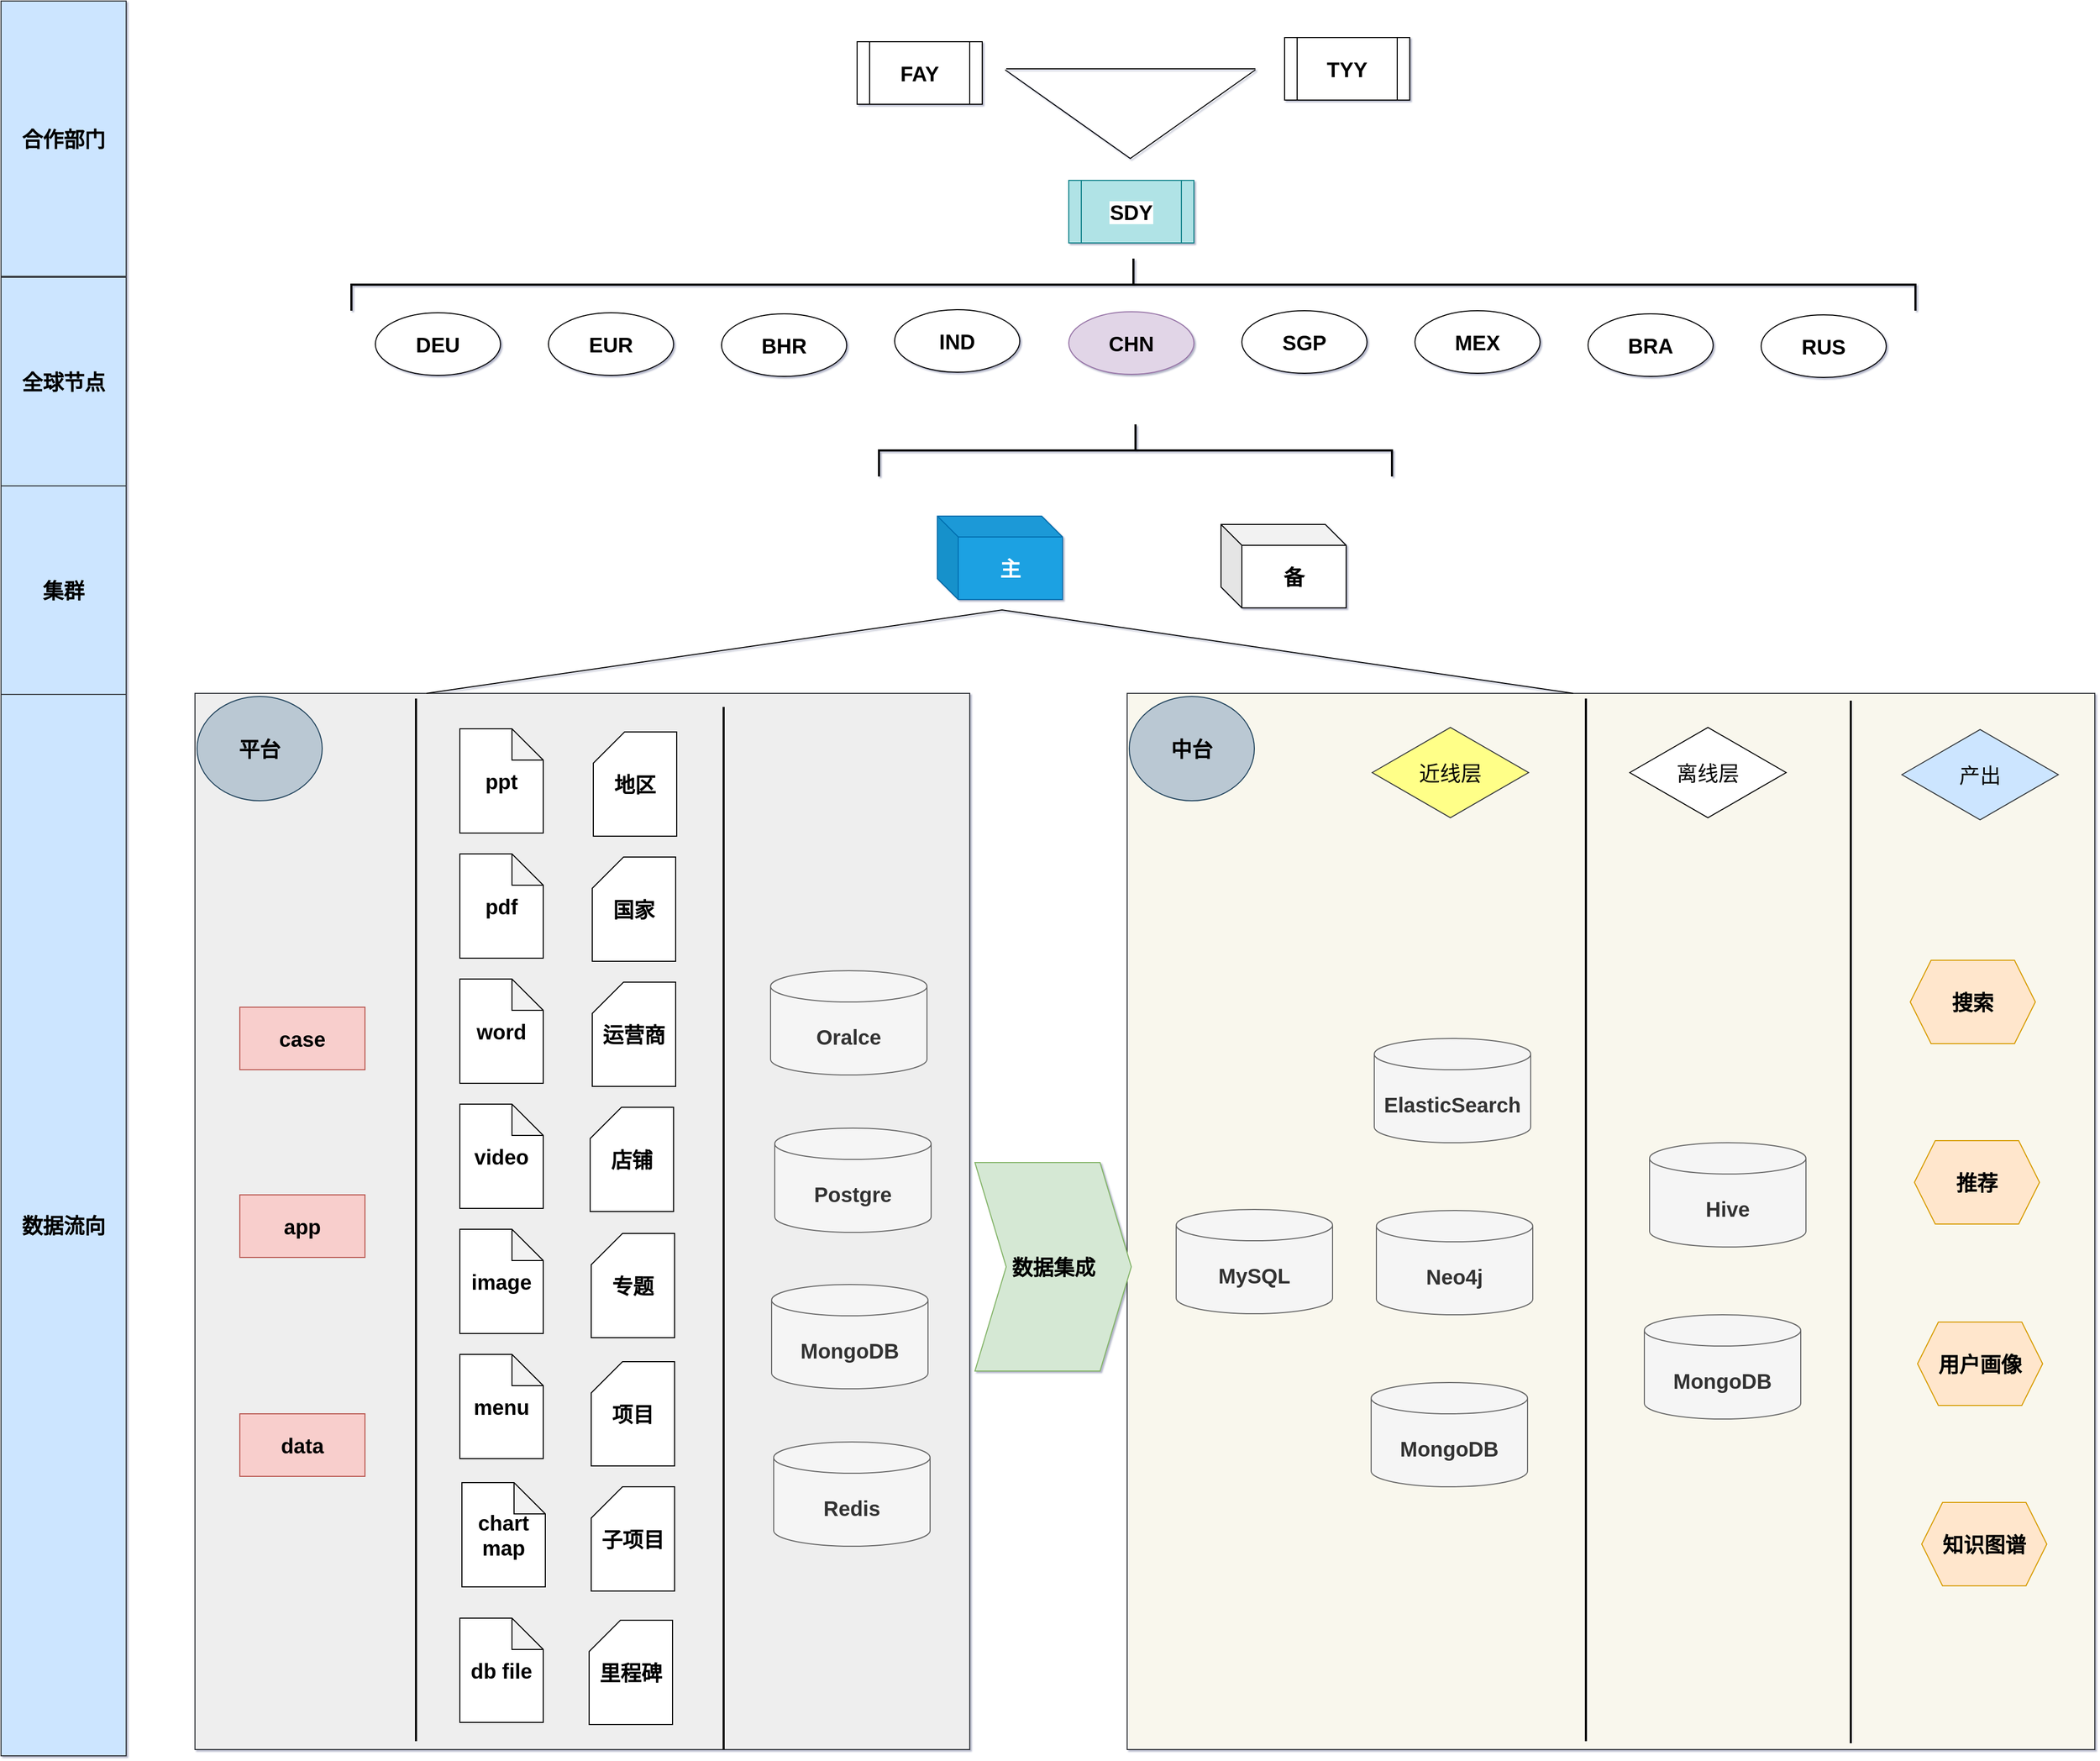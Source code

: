 <mxfile compressed="false" version="16.5.1" type="device">
  <diagram id="Av1EcnGbNqJYg8DbEZHQ" name="Business">
    <mxGraphModel dx="1404" dy="1730" grid="0" gridSize="10" guides="0" tooltips="1" connect="0" arrows="0" fold="1" page="0" pageScale="1" pageWidth="4681" pageHeight="3300" background="#ffffff" math="0" shadow="1">
      <root>
        <mxCell id="0" />
        <mxCell id="1" parent="0" />
        <mxCell id="dDn_v2KGcLkfQI2ZVe32-78" value="" style="rounded=0;whiteSpace=wrap;html=1;fontSize=20;fillColor=#f9f7ed;strokeColor=#36393d;" parent="1" vertex="1">
          <mxGeometry x="2228" y="1018" width="928" height="1013" as="geometry" />
        </mxCell>
        <mxCell id="dDn_v2KGcLkfQI2ZVe32-77" value="" style="rounded=0;whiteSpace=wrap;html=1;fontSize=20;fillColor=#eeeeee;strokeColor=#36393d;" parent="1" vertex="1">
          <mxGeometry x="1334" y="1018" width="743" height="1013" as="geometry" />
        </mxCell>
        <mxCell id="3" value="IND" style="ellipse;whiteSpace=wrap;html=1;rounded=0;fontSize=20;fontStyle=1;" parent="1" vertex="1">
          <mxGeometry x="2005" y="650" width="120" height="60" as="geometry" />
        </mxCell>
        <mxCell id="5" value="SGP" style="ellipse;whiteSpace=wrap;html=1;rounded=0;fontSize=20;fontStyle=1;" parent="1" vertex="1">
          <mxGeometry x="2338" y="651" width="120" height="60" as="geometry" />
        </mxCell>
        <mxCell id="7" value="&lt;span style=&quot;font-size: 20px;&quot;&gt;MEX&lt;/span&gt;" style="ellipse;whiteSpace=wrap;html=1;rounded=0;fontSize=20;fontStyle=1;" parent="1" vertex="1">
          <mxGeometry x="2504" y="651" width="120" height="60" as="geometry" />
        </mxCell>
        <mxCell id="9" value="CHN" style="ellipse;whiteSpace=wrap;html=1;rounded=0;fontSize=20;fontStyle=1;fillColor=#e1d5e7;strokeColor=#9673a6;" parent="1" vertex="1">
          <mxGeometry x="2172" y="652" width="120" height="60" as="geometry" />
        </mxCell>
        <mxCell id="11" value="DEU" style="ellipse;whiteSpace=wrap;html=1;rounded=0;fontSize=20;fontStyle=1;" parent="1" vertex="1">
          <mxGeometry x="1507" y="653" width="120" height="60" as="geometry" />
        </mxCell>
        <mxCell id="12" value="RUS" style="ellipse;whiteSpace=wrap;html=1;rounded=0;fontSize=20;fontStyle=1;" parent="1" vertex="1">
          <mxGeometry x="2836" y="655" width="120" height="60" as="geometry" />
        </mxCell>
        <mxCell id="13" value="EUR" style="ellipse;whiteSpace=wrap;html=1;rounded=0;fontSize=20;fontStyle=1;" parent="1" vertex="1">
          <mxGeometry x="1673" y="653" width="120" height="60" as="geometry" />
        </mxCell>
        <mxCell id="14" value="BHR" style="ellipse;whiteSpace=wrap;html=1;rounded=0;fontSize=20;fontStyle=1;" parent="1" vertex="1">
          <mxGeometry x="1839" y="654" width="120" height="60" as="geometry" />
        </mxCell>
        <mxCell id="16" value="BRA" style="ellipse;whiteSpace=wrap;html=1;rounded=0;fontSize=20;fontStyle=1;" parent="1" vertex="1">
          <mxGeometry x="2670" y="654" width="120" height="60" as="geometry" />
        </mxCell>
        <mxCell id="23" value="" style="endArrow=none;html=1;rounded=0;fontSize=20;fontStyle=1;" parent="1" edge="1">
          <mxGeometry width="50" height="50" relative="1" as="geometry">
            <mxPoint x="2112" y="419" as="sourcePoint" />
            <mxPoint x="2351" y="419" as="targetPoint" />
          </mxGeometry>
        </mxCell>
        <mxCell id="29" value="" style="endArrow=none;html=1;rounded=0;fontSize=20;fontStyle=1;" parent="1" edge="1">
          <mxGeometry width="50" height="50" relative="1" as="geometry">
            <mxPoint x="2111" y="420" as="sourcePoint" />
            <mxPoint x="2351" y="420" as="targetPoint" />
            <Array as="points">
              <mxPoint x="2231" y="505" />
            </Array>
          </mxGeometry>
        </mxCell>
        <mxCell id="35" value="" style="endArrow=none;html=1;rounded=0;entryX=0.461;entryY=0;entryDx=0;entryDy=0;entryPerimeter=0;fontSize=20;fontStyle=1;" parent="1" target="dDn_v2KGcLkfQI2ZVe32-78" edge="1">
          <mxGeometry width="50" height="50" relative="1" as="geometry">
            <mxPoint x="1556" y="1018" as="sourcePoint" />
            <mxPoint x="2451.2" y="1016.73" as="targetPoint" />
            <Array as="points">
              <mxPoint x="2108" y="938" />
            </Array>
          </mxGeometry>
        </mxCell>
        <mxCell id="36" value="case" style="rounded=0;whiteSpace=wrap;html=1;fontSize=20;fontStyle=1;fillColor=#f8cecc;strokeColor=#b85450;" parent="1" vertex="1">
          <mxGeometry x="1377" y="1319" width="120" height="60" as="geometry" />
        </mxCell>
        <mxCell id="37" value="app" style="rounded=0;whiteSpace=wrap;html=1;fontSize=20;fontStyle=1;fillColor=#f8cecc;strokeColor=#b85450;" parent="1" vertex="1">
          <mxGeometry x="1377" y="1499" width="120" height="60" as="geometry" />
        </mxCell>
        <mxCell id="38" value="data" style="rounded=0;whiteSpace=wrap;html=1;fontSize=20;fontStyle=1;fillColor=#f8cecc;strokeColor=#b85450;" parent="1" vertex="1">
          <mxGeometry x="1377" y="1709" width="120" height="60" as="geometry" />
        </mxCell>
        <mxCell id="39" value="" style="line;strokeWidth=2;direction=south;html=1;fontSize=20;fontStyle=1;rounded=0;" parent="1" vertex="1">
          <mxGeometry x="1836" y="1031" width="10" height="1000" as="geometry" />
        </mxCell>
        <mxCell id="40" value="ppt" style="shape=note;whiteSpace=wrap;html=1;backgroundOutline=1;darkOpacity=0.05;fontSize=20;fontStyle=1;rounded=0;" parent="1" vertex="1">
          <mxGeometry x="1588" y="1052" width="80" height="100" as="geometry" />
        </mxCell>
        <mxCell id="41" value="pdf" style="shape=note;whiteSpace=wrap;html=1;backgroundOutline=1;darkOpacity=0.05;fontSize=20;fontStyle=1;rounded=0;" parent="1" vertex="1">
          <mxGeometry x="1588" y="1172" width="80" height="100" as="geometry" />
        </mxCell>
        <mxCell id="42" value="word" style="shape=note;whiteSpace=wrap;html=1;backgroundOutline=1;darkOpacity=0.05;fontSize=20;fontStyle=1;rounded=0;" parent="1" vertex="1">
          <mxGeometry x="1588" y="1292" width="80" height="100" as="geometry" />
        </mxCell>
        <mxCell id="43" value="video" style="shape=note;whiteSpace=wrap;html=1;backgroundOutline=1;darkOpacity=0.05;fontSize=20;fontStyle=1;rounded=0;" parent="1" vertex="1">
          <mxGeometry x="1588" y="1412" width="80" height="100" as="geometry" />
        </mxCell>
        <mxCell id="44" value="&lt;span&gt;image&lt;/span&gt;" style="shape=note;whiteSpace=wrap;html=1;backgroundOutline=1;darkOpacity=0.05;fontSize=20;fontStyle=1;rounded=0;" parent="1" vertex="1">
          <mxGeometry x="1588" y="1532" width="80" height="100" as="geometry" />
        </mxCell>
        <mxCell id="45" value="menu" style="shape=note;whiteSpace=wrap;html=1;backgroundOutline=1;darkOpacity=0.05;fontSize=20;fontStyle=1;rounded=0;" parent="1" vertex="1">
          <mxGeometry x="1588" y="1652" width="80" height="100" as="geometry" />
        </mxCell>
        <mxCell id="46" value="" style="line;strokeWidth=2;direction=south;html=1;fontSize=20;fontStyle=1;rounded=0;" parent="1" vertex="1">
          <mxGeometry x="1541" y="1023" width="10" height="1000" as="geometry" />
        </mxCell>
        <mxCell id="47" value="Oralce" style="shape=cylinder3;whiteSpace=wrap;html=1;boundedLbl=1;backgroundOutline=1;size=15;rounded=0;fontSize=20;fontStyle=1;fillColor=#f5f5f5;fontColor=#333333;strokeColor=#666666;flipH=1;flipV=0;" parent="1" vertex="1">
          <mxGeometry x="1886" y="1284" width="150" height="100" as="geometry" />
        </mxCell>
        <mxCell id="48" value="Postgre" style="shape=cylinder3;whiteSpace=wrap;html=1;boundedLbl=1;backgroundOutline=1;size=15;rounded=0;fontSize=20;fontStyle=1;fillColor=#f5f5f5;fontColor=#333333;strokeColor=#666666;flipH=1;flipV=0;" parent="1" vertex="1">
          <mxGeometry x="1890" y="1435" width="150" height="100" as="geometry" />
        </mxCell>
        <mxCell id="49" value="MongoDB" style="shape=cylinder3;whiteSpace=wrap;html=1;boundedLbl=1;backgroundOutline=1;size=15;rounded=0;fontSize=20;fontStyle=1;fillColor=#f5f5f5;fontColor=#333333;strokeColor=#666666;flipH=1;flipV=0;" parent="1" vertex="1">
          <mxGeometry x="1887" y="1585" width="150" height="100" as="geometry" />
        </mxCell>
        <mxCell id="50" value="MySQL" style="shape=cylinder3;whiteSpace=wrap;html=1;boundedLbl=1;backgroundOutline=1;size=15;rounded=0;fontSize=20;fontStyle=1;fillColor=#f5f5f5;fontColor=#333333;strokeColor=#666666;" parent="1" vertex="1">
          <mxGeometry x="2275" y="1513" width="150" height="100" as="geometry" />
        </mxCell>
        <mxCell id="51" value="Neo4j" style="shape=cylinder3;whiteSpace=wrap;html=1;boundedLbl=1;backgroundOutline=1;size=15;rounded=0;fontSize=20;fontStyle=1;fillColor=#f5f5f5;fontColor=#333333;strokeColor=#666666;" parent="1" vertex="1">
          <mxGeometry x="2467" y="1514" width="150" height="100" as="geometry" />
        </mxCell>
        <mxCell id="52" value="MongoDB" style="shape=cylinder3;whiteSpace=wrap;html=1;boundedLbl=1;backgroundOutline=1;size=15;rounded=0;fontSize=20;fontStyle=1;fillColor=#f5f5f5;fontColor=#333333;strokeColor=#666666;" parent="1" vertex="1">
          <mxGeometry x="2462" y="1679" width="150" height="100" as="geometry" />
        </mxCell>
        <mxCell id="53" value="" style="line;strokeWidth=2;direction=south;html=1;fontSize=20;fontStyle=1;rounded=0;flipV=1;flipH=0;" parent="1" vertex="1">
          <mxGeometry x="2663" y="1023" width="10" height="1000" as="geometry" />
        </mxCell>
        <mxCell id="55" value="ElasticSearch" style="shape=cylinder3;whiteSpace=wrap;html=1;boundedLbl=1;backgroundOutline=1;size=15;rounded=0;fontSize=20;fontStyle=1;fillColor=#f5f5f5;fontColor=#333333;strokeColor=#666666;" parent="1" vertex="1">
          <mxGeometry x="2465" y="1349" width="150" height="100" as="geometry" />
        </mxCell>
        <mxCell id="58" value="搜索" style="shape=hexagon;perimeter=hexagonPerimeter2;whiteSpace=wrap;html=1;fixedSize=1;rounded=0;fontSize=20;fontStyle=1;fillColor=#ffe6cc;strokeColor=#d79b00;" parent="1" vertex="1">
          <mxGeometry x="2979" y="1274" width="120" height="80" as="geometry" />
        </mxCell>
        <mxCell id="59" value="推荐" style="shape=hexagon;perimeter=hexagonPerimeter2;whiteSpace=wrap;html=1;fixedSize=1;rounded=0;fontSize=20;fontStyle=1;fillColor=#ffe6cc;strokeColor=#d79b00;" parent="1" vertex="1">
          <mxGeometry x="2983" y="1447" width="120" height="80" as="geometry" />
        </mxCell>
        <mxCell id="60" value="用户画像" style="shape=hexagon;perimeter=hexagonPerimeter2;whiteSpace=wrap;html=1;fixedSize=1;rounded=0;fontSize=20;fontStyle=1;fillColor=#ffe6cc;strokeColor=#d79b00;" parent="1" vertex="1">
          <mxGeometry x="2986" y="1621" width="120" height="80" as="geometry" />
        </mxCell>
        <mxCell id="63" value="Redis" style="shape=cylinder3;whiteSpace=wrap;html=1;boundedLbl=1;backgroundOutline=1;size=15;rounded=0;fontSize=20;fontStyle=1;fillColor=#f5f5f5;fontColor=#333333;strokeColor=#666666;flipH=1;flipV=0;" parent="1" vertex="1">
          <mxGeometry x="1889" y="1736" width="150" height="100" as="geometry" />
        </mxCell>
        <mxCell id="64" value="知识图谱" style="shape=hexagon;perimeter=hexagonPerimeter2;whiteSpace=wrap;html=1;fixedSize=1;rounded=0;fontSize=20;fontStyle=1;fillColor=#ffe6cc;strokeColor=#d79b00;" parent="1" vertex="1">
          <mxGeometry x="2990" y="1794" width="120" height="80" as="geometry" />
        </mxCell>
        <mxCell id="65" value="平台" style="ellipse;whiteSpace=wrap;html=1;rounded=0;fontSize=20;fontStyle=1;fillColor=#bac8d3;strokeColor=#23445d;" parent="1" vertex="1">
          <mxGeometry x="1336" y="1021" width="120" height="100" as="geometry" />
        </mxCell>
        <mxCell id="66" value="中台" style="ellipse;whiteSpace=wrap;html=1;rounded=0;fontSize=20;fontStyle=1;fillColor=#bac8d3;strokeColor=#23445d;" parent="1" vertex="1">
          <mxGeometry x="2230" y="1021" width="120" height="100" as="geometry" />
        </mxCell>
        <mxCell id="iv7wytXuHvxCqq0a1pv--67" value="子项目" style="shape=card;whiteSpace=wrap;html=1;rounded=0;fontSize=20;gradientColor=none;fontStyle=1" parent="1" vertex="1">
          <mxGeometry x="1714" y="1779" width="80" height="100" as="geometry" />
        </mxCell>
        <mxCell id="iv7wytXuHvxCqq0a1pv--68" value="项目" style="shape=card;whiteSpace=wrap;html=1;rounded=0;fontSize=20;gradientColor=none;fontStyle=1" parent="1" vertex="1">
          <mxGeometry x="1714" y="1659" width="80" height="100" as="geometry" />
        </mxCell>
        <mxCell id="iv7wytXuHvxCqq0a1pv--69" value="运营商" style="shape=card;whiteSpace=wrap;html=1;rounded=0;fontSize=20;gradientColor=none;fontStyle=1" parent="1" vertex="1">
          <mxGeometry x="1715" y="1295" width="80" height="100" as="geometry" />
        </mxCell>
        <mxCell id="iv7wytXuHvxCqq0a1pv--70" value="店铺" style="shape=card;whiteSpace=wrap;html=1;rounded=0;fontSize=20;gradientColor=none;fontStyle=1" parent="1" vertex="1">
          <mxGeometry x="1713" y="1415" width="80" height="100" as="geometry" />
        </mxCell>
        <mxCell id="iv7wytXuHvxCqq0a1pv--71" value="地区" style="shape=card;whiteSpace=wrap;html=1;rounded=0;fontSize=20;gradientColor=none;fontStyle=1" parent="1" vertex="1">
          <mxGeometry x="1716" y="1055" width="80" height="100" as="geometry" />
        </mxCell>
        <mxCell id="iv7wytXuHvxCqq0a1pv--72" value="国家" style="shape=card;whiteSpace=wrap;html=1;rounded=0;fontSize=20;gradientColor=none;fontStyle=1" parent="1" vertex="1">
          <mxGeometry x="1715" y="1175" width="80" height="100" as="geometry" />
        </mxCell>
        <mxCell id="KlECC5w6FTUzGydGQvSy-71" value="&lt;span style=&quot;font-size: 20px;&quot;&gt;合作部门&lt;/span&gt;" style="rounded=0;whiteSpace=wrap;html=1;fontSize=20;fillColor=#cce5ff;strokeColor=#36393d;fontStyle=1" parent="1" vertex="1">
          <mxGeometry x="1148" y="354" width="120" height="264" as="geometry" />
        </mxCell>
        <mxCell id="KlECC5w6FTUzGydGQvSy-72" value="&lt;span style=&quot;font-size: 20px;&quot;&gt;全球节点&lt;/span&gt;" style="rounded=0;whiteSpace=wrap;html=1;fontSize=20;fillColor=#cce5ff;strokeColor=#36393d;fontStyle=1" parent="1" vertex="1">
          <mxGeometry x="1148" y="619" width="120" height="200" as="geometry" />
        </mxCell>
        <mxCell id="KlECC5w6FTUzGydGQvSy-73" value="&lt;span style=&quot;font-size: 20px;&quot;&gt;数据流向&lt;/span&gt;" style="rounded=0;whiteSpace=wrap;html=1;fontSize=20;fillColor=#cce5ff;strokeColor=#36393d;fontStyle=1" parent="1" vertex="1">
          <mxGeometry x="1148" y="1019" width="120" height="1018" as="geometry" />
        </mxCell>
        <mxCell id="OQFmZ1dxqIooTT7CRqx4-67" value="数据集成" style="html=1;shadow=0;dashed=0;align=center;verticalAlign=middle;shape=mxgraph.arrows2.arrow;dy=0;dx=30;notch=30;fontSize=20;fontStyle=1;fillColor=#d5e8d4;strokeColor=#82b366;rounded=0;" parent="1" vertex="1">
          <mxGeometry x="2082" y="1468" width="150" height="200" as="geometry" />
        </mxCell>
        <mxCell id="dDn_v2KGcLkfQI2ZVe32-66" value="&lt;span style=&quot;font-size: 20px;&quot;&gt;集群&lt;/span&gt;" style="rounded=0;whiteSpace=wrap;html=1;fontSize=20;fillColor=#cce5ff;strokeColor=#36393d;fontStyle=1" parent="1" vertex="1">
          <mxGeometry x="1148" y="819" width="120" height="200" as="geometry" />
        </mxCell>
        <mxCell id="dDn_v2KGcLkfQI2ZVe32-70" value="" style="strokeWidth=2;html=1;shape=mxgraph.flowchart.annotation_2;align=left;labelPosition=right;pointerEvents=1;rotation=90;fontSize=20;fontStyle=1" parent="1" vertex="1">
          <mxGeometry x="2211" y="539" width="50" height="492" as="geometry" />
        </mxCell>
        <mxCell id="dDn_v2KGcLkfQI2ZVe32-72" value="主" style="shape=cube;whiteSpace=wrap;html=1;boundedLbl=1;backgroundOutline=1;darkOpacity=0.05;darkOpacity2=0.1;fontSize=20;fontStyle=1;fillColor=#1ba1e2;fontColor=#ffffff;strokeColor=#006EAF;" parent="1" vertex="1">
          <mxGeometry x="2046" y="848" width="120" height="80" as="geometry" />
        </mxCell>
        <mxCell id="dDn_v2KGcLkfQI2ZVe32-73" value="&lt;span style=&quot;font-size: 20px;&quot;&gt;备&lt;/span&gt;" style="shape=cube;whiteSpace=wrap;html=1;boundedLbl=1;backgroundOutline=1;darkOpacity=0.05;darkOpacity2=0.1;fontSize=20;fontStyle=1" parent="1" vertex="1">
          <mxGeometry x="2318" y="856" width="120" height="80" as="geometry" />
        </mxCell>
        <mxCell id="dDn_v2KGcLkfQI2ZVe32-74" value="&#xa;&#xa;&lt;span style=&quot;color: rgb(0, 0, 0); font-family: helvetica; font-size: 20px; font-style: normal; font-weight: 700; letter-spacing: normal; text-align: center; text-indent: 0px; text-transform: none; word-spacing: 0px; background-color: rgb(255, 255, 255); display: inline; float: none;&quot;&gt;SDY&lt;/span&gt;&#xa;&#xa;" style="shape=process;whiteSpace=wrap;html=1;backgroundOutline=1;fontSize=20;fillColor=#b0e3e6;strokeColor=#0e8088;" parent="1" vertex="1">
          <mxGeometry x="2172" y="526" width="120" height="60" as="geometry" />
        </mxCell>
        <mxCell id="dDn_v2KGcLkfQI2ZVe32-75" value="&lt;span style=&quot;font-weight: 700&quot;&gt;FAY&lt;/span&gt;" style="shape=process;whiteSpace=wrap;html=1;backgroundOutline=1;fontSize=20;" parent="1" vertex="1">
          <mxGeometry x="1969" y="393" width="120" height="60" as="geometry" />
        </mxCell>
        <mxCell id="dDn_v2KGcLkfQI2ZVe32-76" value="&lt;span style=&quot;font-weight: 700&quot;&gt;TYY&lt;/span&gt;" style="shape=process;whiteSpace=wrap;html=1;backgroundOutline=1;fontSize=20;" parent="1" vertex="1">
          <mxGeometry x="2379" y="389" width="120" height="60" as="geometry" />
        </mxCell>
        <mxCell id="dDn_v2KGcLkfQI2ZVe32-79" value="chart&lt;br&gt;map" style="shape=note;whiteSpace=wrap;html=1;backgroundOutline=1;darkOpacity=0.05;fontSize=20;fontStyle=1;rounded=0;" parent="1" vertex="1">
          <mxGeometry x="1590" y="1775" width="80" height="100" as="geometry" />
        </mxCell>
        <mxCell id="dDn_v2KGcLkfQI2ZVe32-80" value="里程碑" style="shape=card;whiteSpace=wrap;html=1;rounded=0;fontSize=20;gradientColor=none;fontStyle=1" parent="1" vertex="1">
          <mxGeometry x="1712" y="1907" width="80" height="100" as="geometry" />
        </mxCell>
        <mxCell id="dDn_v2KGcLkfQI2ZVe32-86" value="Hive" style="shape=cylinder3;whiteSpace=wrap;html=1;boundedLbl=1;backgroundOutline=1;size=15;rounded=0;fontSize=20;fontStyle=1;fillColor=#f5f5f5;fontColor=#333333;strokeColor=#666666;" parent="1" vertex="1">
          <mxGeometry x="2729" y="1449" width="150" height="100" as="geometry" />
        </mxCell>
        <mxCell id="dDn_v2KGcLkfQI2ZVe32-87" value="MongoDB" style="shape=cylinder3;whiteSpace=wrap;html=1;boundedLbl=1;backgroundOutline=1;size=15;rounded=0;fontSize=20;fontStyle=1;fillColor=#f5f5f5;fontColor=#333333;strokeColor=#666666;" parent="1" vertex="1">
          <mxGeometry x="2724" y="1614" width="150" height="100" as="geometry" />
        </mxCell>
        <mxCell id="dDn_v2KGcLkfQI2ZVe32-88" value="" style="line;strokeWidth=2;direction=south;html=1;fontSize=20;fontStyle=1;rounded=0;flipV=1;flipH=0;" parent="1" vertex="1">
          <mxGeometry x="2917" y="1025" width="10" height="1000" as="geometry" />
        </mxCell>
        <mxCell id="dDn_v2KGcLkfQI2ZVe32-90" value="近线层" style="html=1;whiteSpace=wrap;aspect=fixed;shape=isoRectangle;fontSize=20;fillColor=#ffff88;strokeColor=#36393d;" parent="1" vertex="1">
          <mxGeometry x="2463" y="1049" width="150" height="90" as="geometry" />
        </mxCell>
        <mxCell id="dDn_v2KGcLkfQI2ZVe32-91" value="离线层" style="html=1;whiteSpace=wrap;aspect=fixed;shape=isoRectangle;fontSize=20;" parent="1" vertex="1">
          <mxGeometry x="2710" y="1049" width="150" height="90" as="geometry" />
        </mxCell>
        <mxCell id="dDn_v2KGcLkfQI2ZVe32-93" value="产出" style="html=1;whiteSpace=wrap;aspect=fixed;shape=isoRectangle;fontSize=20;fillColor=#cce5ff;strokeColor=#36393d;" parent="1" vertex="1">
          <mxGeometry x="2971" y="1051" width="150" height="90" as="geometry" />
        </mxCell>
        <mxCell id="dDn_v2KGcLkfQI2ZVe32-94" value="db file" style="shape=note;whiteSpace=wrap;html=1;backgroundOutline=1;darkOpacity=0.05;fontSize=20;fontStyle=1;rounded=0;" parent="1" vertex="1">
          <mxGeometry x="1588" y="1905" width="80" height="100" as="geometry" />
        </mxCell>
        <mxCell id="dDn_v2KGcLkfQI2ZVe32-96" value="专题" style="shape=card;whiteSpace=wrap;html=1;rounded=0;fontSize=20;gradientColor=none;fontStyle=1" parent="1" vertex="1">
          <mxGeometry x="1714" y="1536" width="80" height="100" as="geometry" />
        </mxCell>
        <mxCell id="dDn_v2KGcLkfQI2ZVe32-97" value="" style="strokeWidth=2;html=1;shape=mxgraph.flowchart.annotation_2;align=left;labelPosition=right;pointerEvents=1;rotation=90;fontSize=20;fontStyle=1" parent="1" vertex="1">
          <mxGeometry x="2209" y="-124" width="50" height="1500" as="geometry" />
        </mxCell>
      </root>
    </mxGraphModel>
  </diagram>
</mxfile>
